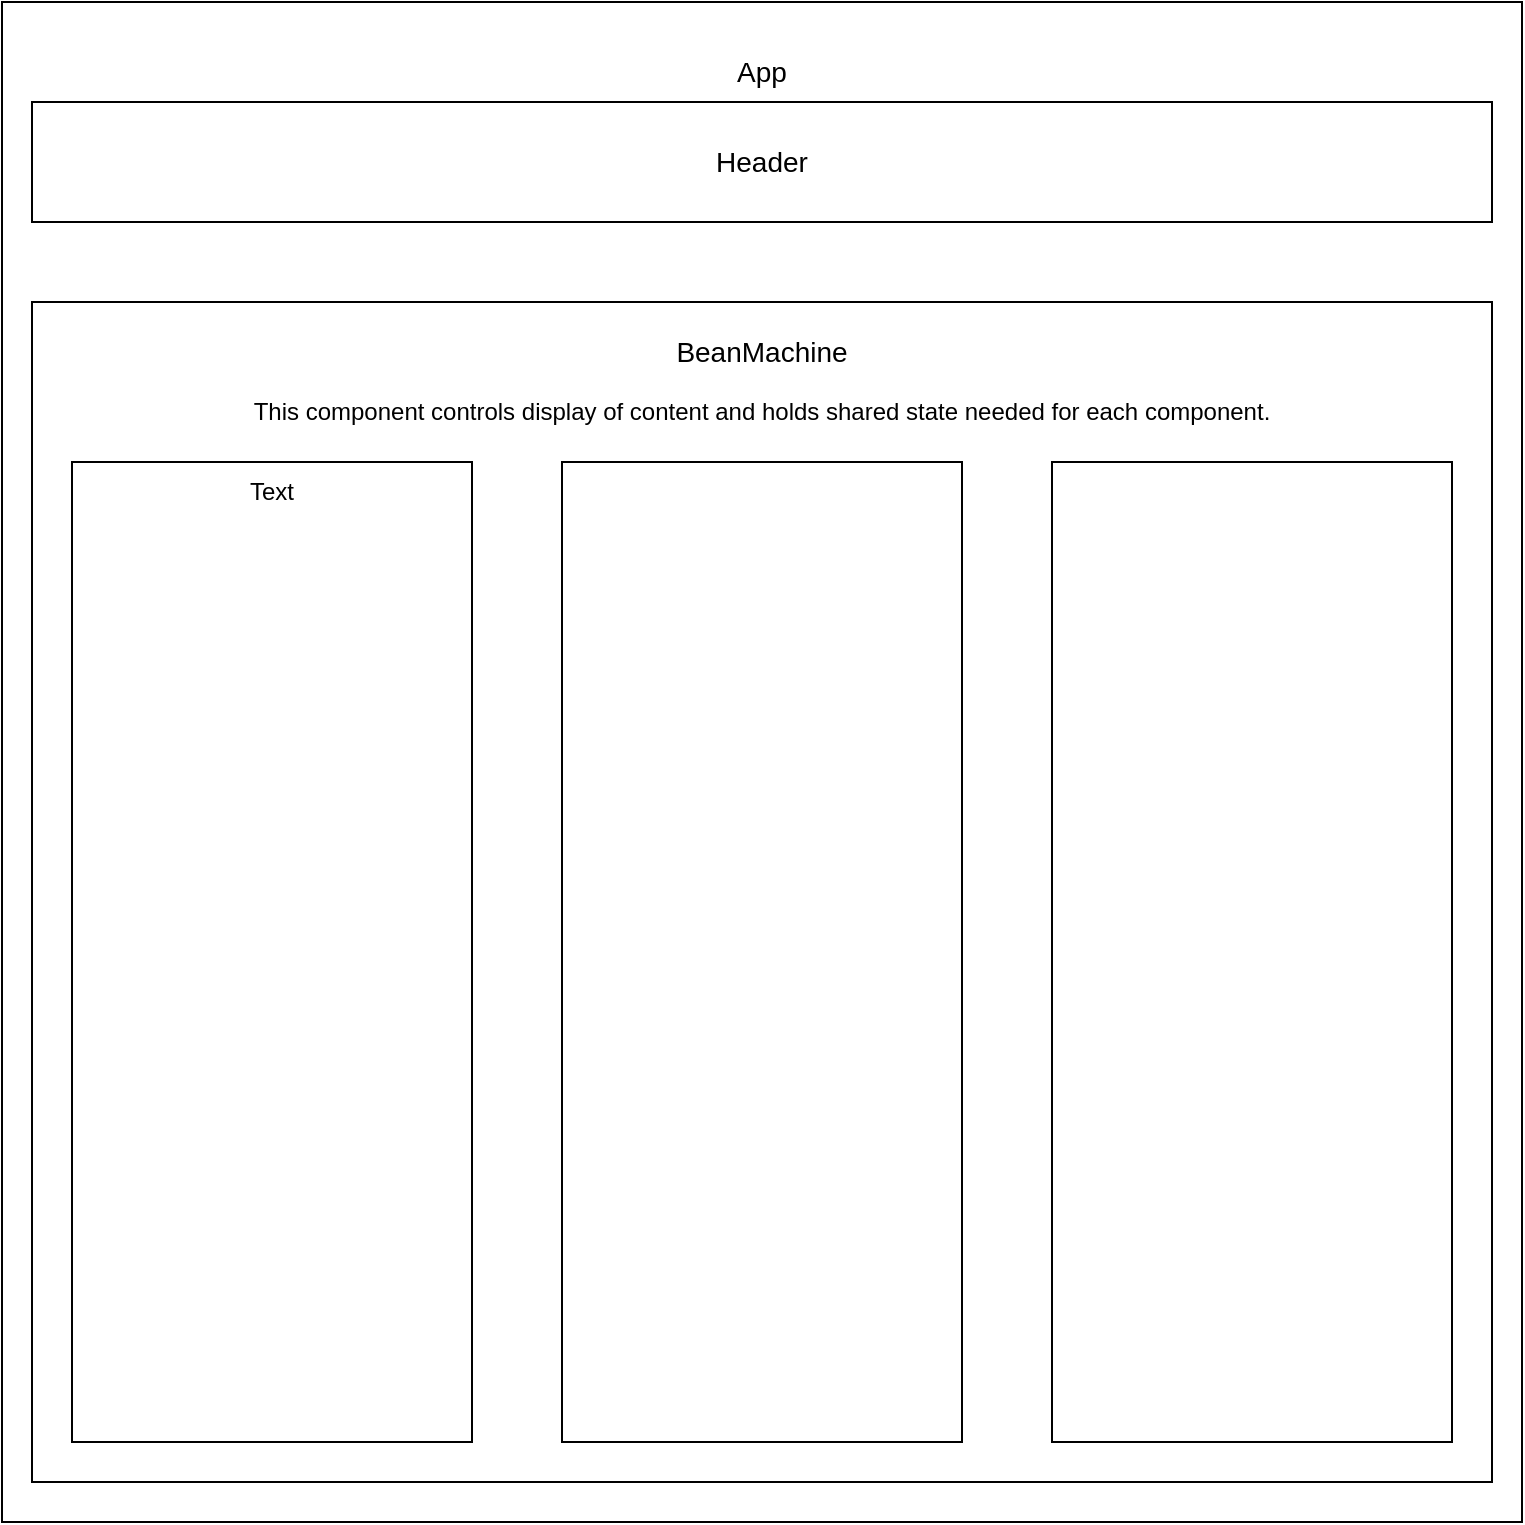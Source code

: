 <mxfile version="22.1.7" type="github">
  <diagram name="Page-1" id="h_cg14KGIqQLTc9T9PP3">
    <mxGraphModel dx="1024" dy="533" grid="1" gridSize="10" guides="1" tooltips="1" connect="1" arrows="1" fold="1" page="1" pageScale="1" pageWidth="850" pageHeight="1100" math="0" shadow="0">
      <root>
        <mxCell id="0" />
        <mxCell id="1" parent="0" />
        <mxCell id="PNS4r1DHXMeKN16SPVCW-1" value="" style="whiteSpace=wrap;html=1;aspect=fixed;" vertex="1" parent="1">
          <mxGeometry x="45" y="170" width="760" height="760" as="geometry" />
        </mxCell>
        <mxCell id="PNS4r1DHXMeKN16SPVCW-2" value="&lt;font style=&quot;font-size: 14px;&quot;&gt;App&lt;/font&gt;" style="text;html=1;strokeColor=none;fillColor=none;align=center;verticalAlign=middle;whiteSpace=wrap;rounded=0;" vertex="1" parent="1">
          <mxGeometry x="395" y="190" width="60" height="30" as="geometry" />
        </mxCell>
        <mxCell id="PNS4r1DHXMeKN16SPVCW-3" value="&lt;font style=&quot;font-size: 14px;&quot;&gt;Header&lt;/font&gt;" style="rounded=0;whiteSpace=wrap;html=1;" vertex="1" parent="1">
          <mxGeometry x="60" y="220" width="730" height="60" as="geometry" />
        </mxCell>
        <mxCell id="PNS4r1DHXMeKN16SPVCW-4" value="" style="rounded=0;whiteSpace=wrap;html=1;" vertex="1" parent="1">
          <mxGeometry x="60" y="320" width="730" height="590" as="geometry" />
        </mxCell>
        <mxCell id="PNS4r1DHXMeKN16SPVCW-5" value="&lt;font style=&quot;font-size: 14px;&quot;&gt;BeanMachine&lt;/font&gt;" style="text;html=1;strokeColor=none;fillColor=none;align=center;verticalAlign=middle;whiteSpace=wrap;rounded=0;" vertex="1" parent="1">
          <mxGeometry x="395" y="330" width="60" height="30" as="geometry" />
        </mxCell>
        <mxCell id="PNS4r1DHXMeKN16SPVCW-6" value="" style="rounded=0;whiteSpace=wrap;html=1;" vertex="1" parent="1">
          <mxGeometry x="80" y="400" width="200" height="490" as="geometry" />
        </mxCell>
        <mxCell id="PNS4r1DHXMeKN16SPVCW-7" value="" style="rounded=0;whiteSpace=wrap;html=1;" vertex="1" parent="1">
          <mxGeometry x="325" y="400" width="200" height="490" as="geometry" />
        </mxCell>
        <mxCell id="PNS4r1DHXMeKN16SPVCW-8" value="" style="rounded=0;whiteSpace=wrap;html=1;" vertex="1" parent="1">
          <mxGeometry x="570" y="400" width="200" height="490" as="geometry" />
        </mxCell>
        <mxCell id="PNS4r1DHXMeKN16SPVCW-10" value="Text" style="text;html=1;strokeColor=none;fillColor=none;align=center;verticalAlign=middle;whiteSpace=wrap;rounded=0;" vertex="1" parent="1">
          <mxGeometry x="150" y="400" width="60" height="30" as="geometry" />
        </mxCell>
        <mxCell id="PNS4r1DHXMeKN16SPVCW-11" value="This component controls display of content and holds shared state needed for each component." style="text;html=1;strokeColor=none;fillColor=none;align=center;verticalAlign=middle;whiteSpace=wrap;rounded=0;" vertex="1" parent="1">
          <mxGeometry x="80" y="360" width="690" height="30" as="geometry" />
        </mxCell>
      </root>
    </mxGraphModel>
  </diagram>
</mxfile>
